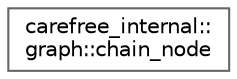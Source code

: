 digraph "类继承关系图"
{
 // LATEX_PDF_SIZE
  bgcolor="transparent";
  edge [fontname=Helvetica,fontsize=10,labelfontname=Helvetica,labelfontsize=10];
  node [fontname=Helvetica,fontsize=10,shape=box,height=0.2,width=0.4];
  rankdir="LR";
  Node0 [id="Node000000",label="carefree_internal::\lgraph::chain_node",height=0.2,width=0.4,color="grey40", fillcolor="white", style="filled",URL="$structcarefree__internal_1_1graph_1_1chain__node.html",tooltip=" "];
}
